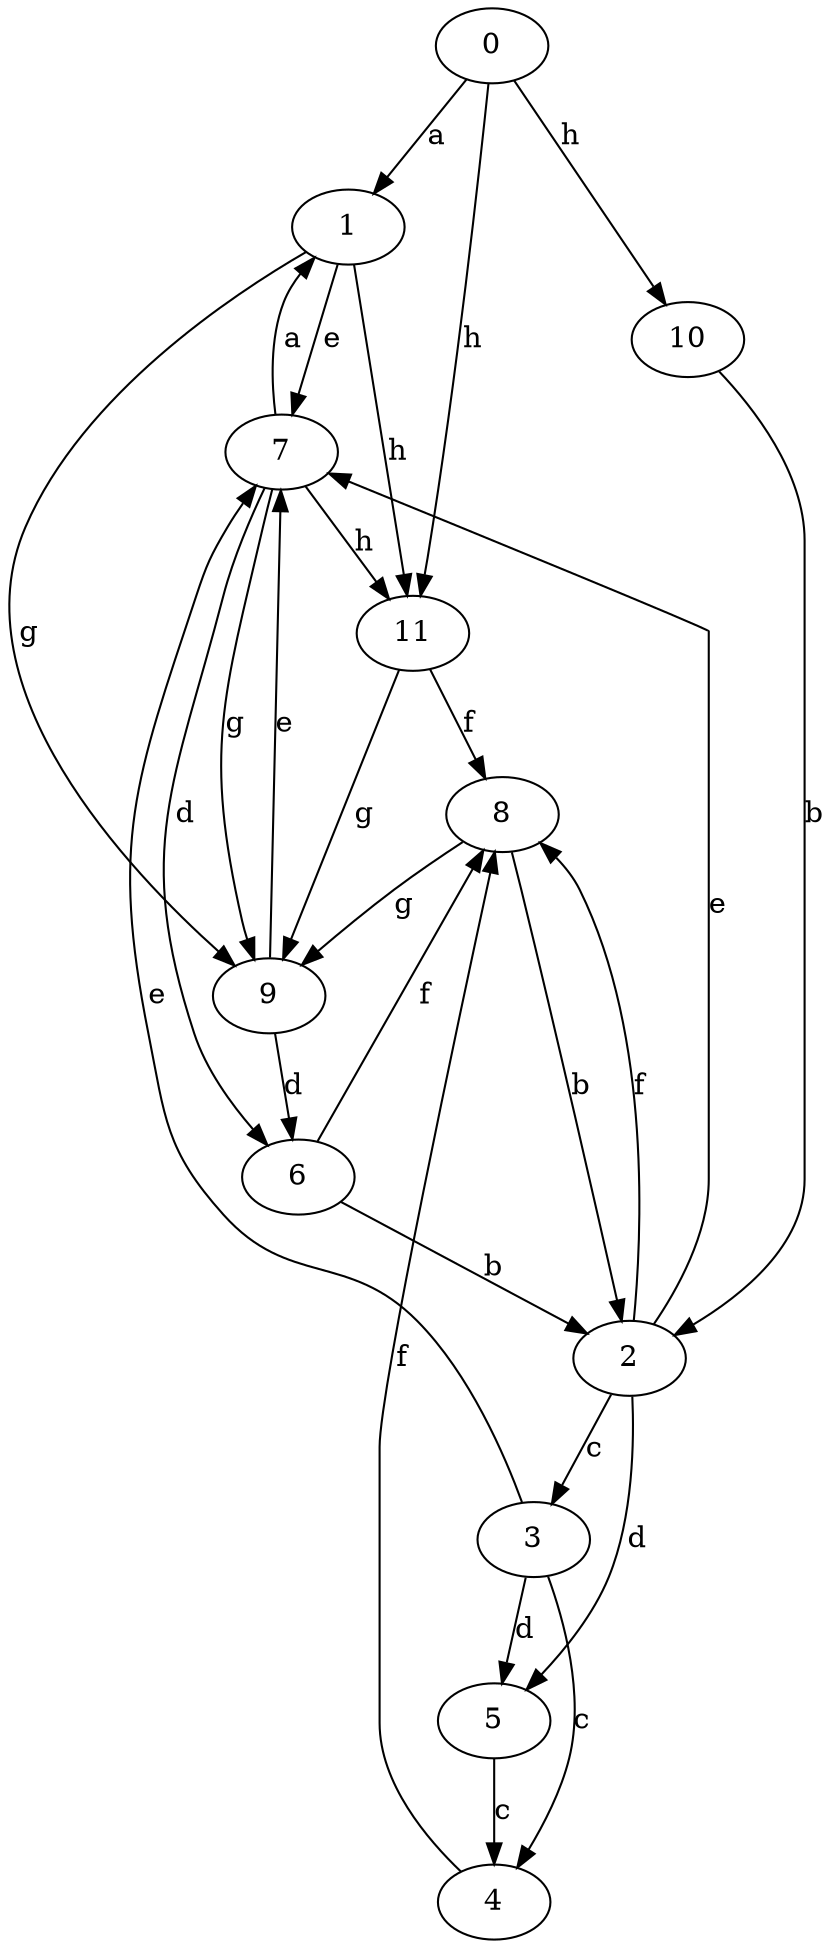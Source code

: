 strict digraph  {
0;
1;
2;
3;
4;
5;
6;
7;
8;
9;
10;
11;
0 -> 1  [label=a];
0 -> 10  [label=h];
0 -> 11  [label=h];
1 -> 7  [label=e];
1 -> 9  [label=g];
1 -> 11  [label=h];
2 -> 3  [label=c];
2 -> 5  [label=d];
2 -> 7  [label=e];
2 -> 8  [label=f];
3 -> 4  [label=c];
3 -> 5  [label=d];
3 -> 7  [label=e];
4 -> 8  [label=f];
5 -> 4  [label=c];
6 -> 2  [label=b];
6 -> 8  [label=f];
7 -> 1  [label=a];
7 -> 6  [label=d];
7 -> 9  [label=g];
7 -> 11  [label=h];
8 -> 2  [label=b];
8 -> 9  [label=g];
9 -> 6  [label=d];
9 -> 7  [label=e];
10 -> 2  [label=b];
11 -> 8  [label=f];
11 -> 9  [label=g];
}
